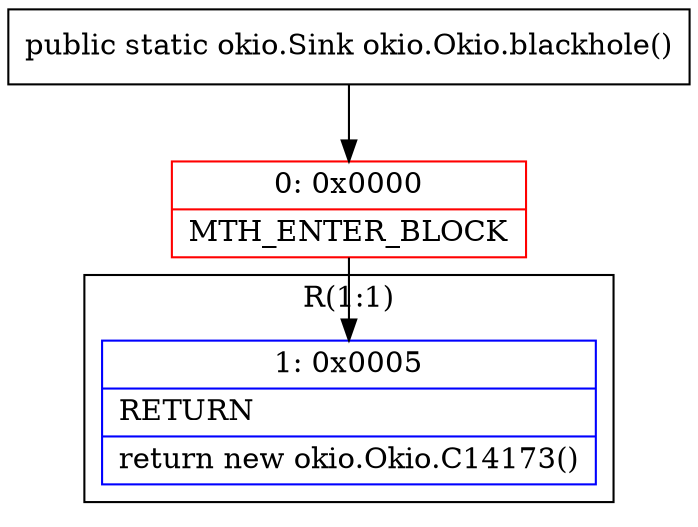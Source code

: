 digraph "CFG forokio.Okio.blackhole()Lokio\/Sink;" {
subgraph cluster_Region_1968389584 {
label = "R(1:1)";
node [shape=record,color=blue];
Node_1 [shape=record,label="{1\:\ 0x0005|RETURN\l|return new okio.Okio.C14173()\l}"];
}
Node_0 [shape=record,color=red,label="{0\:\ 0x0000|MTH_ENTER_BLOCK\l}"];
MethodNode[shape=record,label="{public static okio.Sink okio.Okio.blackhole() }"];
MethodNode -> Node_0;
Node_0 -> Node_1;
}

